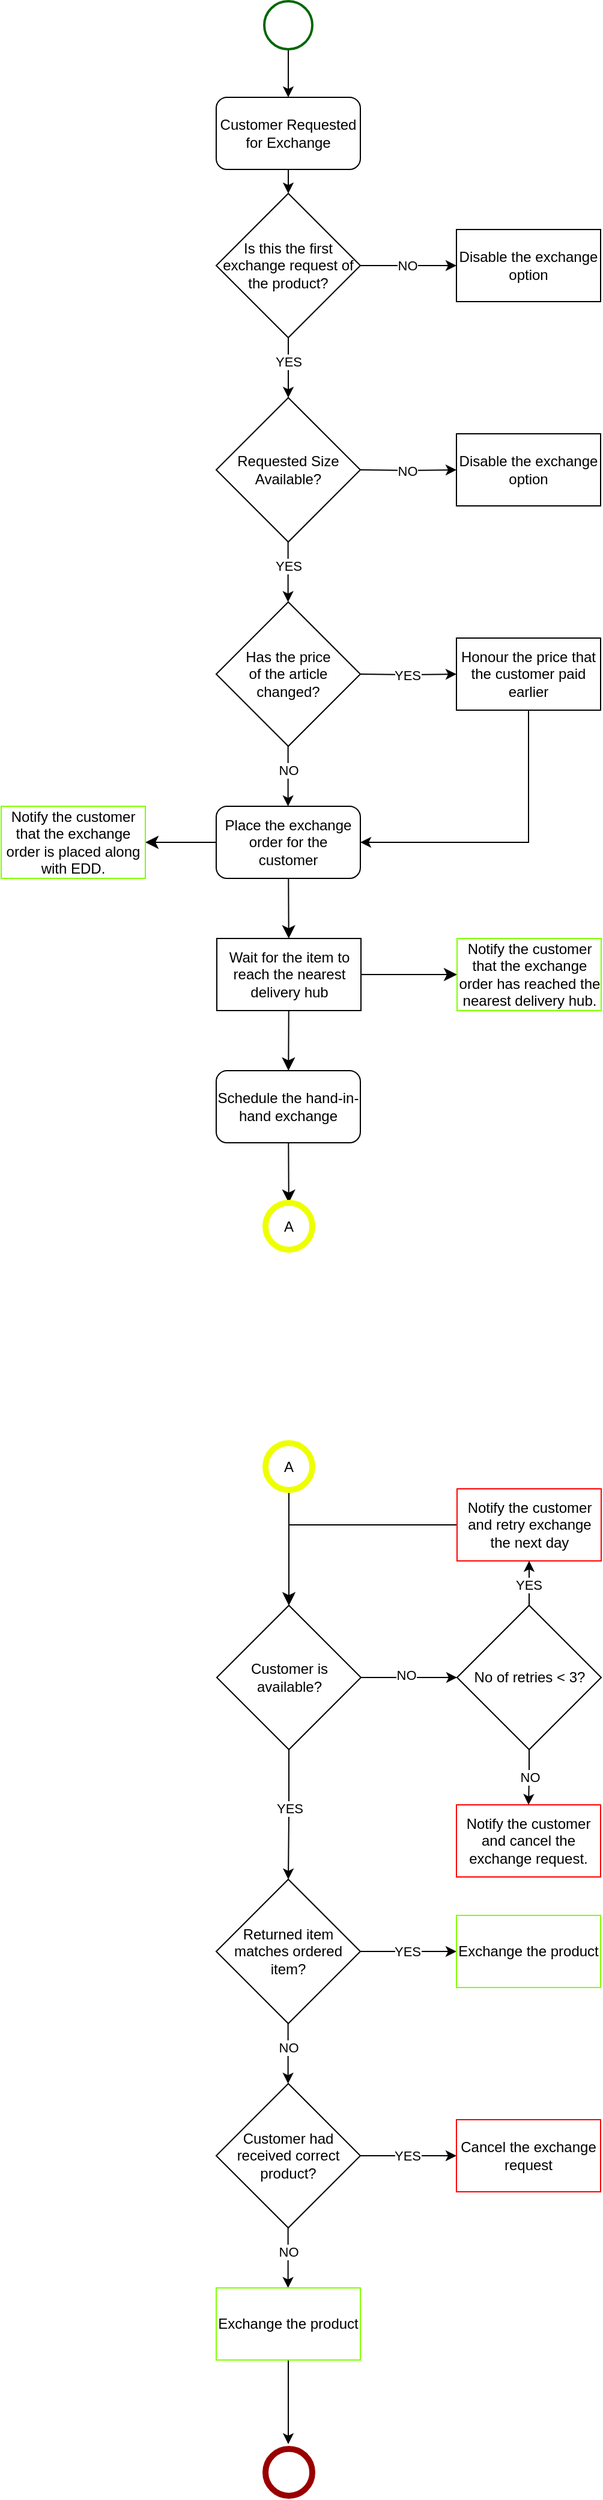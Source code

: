 <mxfile version="21.7.4" type="github">
  <diagram name="Page-1" id="W3rRGqENTHbZlLEFgb1b">
    <mxGraphModel dx="756" dy="464" grid="1" gridSize="10" guides="1" tooltips="1" connect="1" arrows="1" fold="1" page="1" pageScale="1" pageWidth="850" pageHeight="1100" math="0" shadow="0">
      <root>
        <mxCell id="0" />
        <mxCell id="1" parent="0" />
        <mxCell id="ScidtNdO1ESNn-v9GQUH-6" style="edgeStyle=orthogonalEdgeStyle;rounded=0;orthogonalLoop=1;jettySize=auto;html=1;exitX=0.5;exitY=1;exitDx=0;exitDy=0;entryX=0.5;entryY=0;entryDx=0;entryDy=0;" parent="1" source="ScidtNdO1ESNn-v9GQUH-1" target="ScidtNdO1ESNn-v9GQUH-5" edge="1">
          <mxGeometry relative="1" as="geometry" />
        </mxCell>
        <mxCell id="ScidtNdO1ESNn-v9GQUH-1" value="Customer Requested for Exchange" style="rounded=1;whiteSpace=wrap;html=1;" parent="1" vertex="1">
          <mxGeometry x="359" y="120" width="120" height="60" as="geometry" />
        </mxCell>
        <mxCell id="ScidtNdO1ESNn-v9GQUH-4" style="edgeStyle=orthogonalEdgeStyle;rounded=0;orthogonalLoop=1;jettySize=auto;html=1;exitX=0.5;exitY=1;exitDx=0;exitDy=0;exitPerimeter=0;entryX=0.5;entryY=0;entryDx=0;entryDy=0;" parent="1" source="ScidtNdO1ESNn-v9GQUH-2" target="ScidtNdO1ESNn-v9GQUH-1" edge="1">
          <mxGeometry relative="1" as="geometry" />
        </mxCell>
        <mxCell id="ScidtNdO1ESNn-v9GQUH-2" value="" style="strokeWidth=2;html=1;shape=mxgraph.flowchart.start_2;whiteSpace=wrap;strokeColor=#006600;" parent="1" vertex="1">
          <mxGeometry x="399" y="40" width="40" height="40" as="geometry" />
        </mxCell>
        <mxCell id="ScidtNdO1ESNn-v9GQUH-12" style="edgeStyle=orthogonalEdgeStyle;rounded=0;orthogonalLoop=1;jettySize=auto;html=1;exitX=1;exitY=0.5;exitDx=0;exitDy=0;entryX=0;entryY=0.5;entryDx=0;entryDy=0;" parent="1" source="ScidtNdO1ESNn-v9GQUH-5" target="ScidtNdO1ESNn-v9GQUH-7" edge="1">
          <mxGeometry relative="1" as="geometry" />
        </mxCell>
        <mxCell id="ScidtNdO1ESNn-v9GQUH-13" value="NO" style="edgeLabel;html=1;align=center;verticalAlign=middle;resizable=0;points=[];" parent="ScidtNdO1ESNn-v9GQUH-12" vertex="1" connectable="0">
          <mxGeometry x="-0.033" relative="1" as="geometry">
            <mxPoint as="offset" />
          </mxGeometry>
        </mxCell>
        <mxCell id="ScidtNdO1ESNn-v9GQUH-14" style="edgeStyle=orthogonalEdgeStyle;rounded=0;orthogonalLoop=1;jettySize=auto;html=1;exitX=0.5;exitY=1;exitDx=0;exitDy=0;" parent="1" source="ScidtNdO1ESNn-v9GQUH-5" edge="1">
          <mxGeometry relative="1" as="geometry">
            <mxPoint x="419" y="370" as="targetPoint" />
          </mxGeometry>
        </mxCell>
        <mxCell id="oCVxNS5rtqSEk9UW2aVz-1" value="YES" style="edgeLabel;html=1;align=center;verticalAlign=middle;resizable=0;points=[];" parent="ScidtNdO1ESNn-v9GQUH-14" vertex="1" connectable="0">
          <mxGeometry x="-0.208" relative="1" as="geometry">
            <mxPoint as="offset" />
          </mxGeometry>
        </mxCell>
        <mxCell id="ScidtNdO1ESNn-v9GQUH-5" value="Is this the first exchange request of the product?" style="rhombus;whiteSpace=wrap;html=1;" parent="1" vertex="1">
          <mxGeometry x="359" y="200" width="120" height="120" as="geometry" />
        </mxCell>
        <mxCell id="ScidtNdO1ESNn-v9GQUH-7" value="Disable the exchange option" style="whiteSpace=wrap;html=1;" parent="1" vertex="1">
          <mxGeometry x="559" y="230" width="120" height="60" as="geometry" />
        </mxCell>
        <mxCell id="JA2g4LetsIYO5BSw-Kvd-1" value="Requested Size Available?" style="rhombus;whiteSpace=wrap;html=1;" parent="1" vertex="1">
          <mxGeometry x="359" y="370" width="120" height="120" as="geometry" />
        </mxCell>
        <mxCell id="JA2g4LetsIYO5BSw-Kvd-2" style="edgeStyle=orthogonalEdgeStyle;rounded=0;orthogonalLoop=1;jettySize=auto;html=1;exitX=1;exitY=0.5;exitDx=0;exitDy=0;entryX=0;entryY=0.5;entryDx=0;entryDy=0;" parent="1" target="JA2g4LetsIYO5BSw-Kvd-4" edge="1">
          <mxGeometry relative="1" as="geometry">
            <mxPoint x="479" y="430" as="sourcePoint" />
          </mxGeometry>
        </mxCell>
        <mxCell id="JA2g4LetsIYO5BSw-Kvd-3" value="NO" style="edgeLabel;html=1;align=center;verticalAlign=middle;resizable=0;points=[];" parent="JA2g4LetsIYO5BSw-Kvd-2" vertex="1" connectable="0">
          <mxGeometry x="-0.033" relative="1" as="geometry">
            <mxPoint as="offset" />
          </mxGeometry>
        </mxCell>
        <mxCell id="JA2g4LetsIYO5BSw-Kvd-4" value="Disable the exchange option" style="whiteSpace=wrap;html=1;" parent="1" vertex="1">
          <mxGeometry x="559" y="400" width="120" height="60" as="geometry" />
        </mxCell>
        <mxCell id="oCVxNS5rtqSEk9UW2aVz-3" style="edgeStyle=orthogonalEdgeStyle;rounded=0;orthogonalLoop=1;jettySize=auto;html=1;exitX=0.5;exitY=1;exitDx=0;exitDy=0;" parent="1" edge="1">
          <mxGeometry relative="1" as="geometry">
            <mxPoint x="418.81" y="540" as="targetPoint" />
            <mxPoint x="418.81" y="490" as="sourcePoint" />
          </mxGeometry>
        </mxCell>
        <mxCell id="oCVxNS5rtqSEk9UW2aVz-4" value="YES" style="edgeLabel;html=1;align=center;verticalAlign=middle;resizable=0;points=[];" parent="oCVxNS5rtqSEk9UW2aVz-3" vertex="1" connectable="0">
          <mxGeometry x="-0.208" relative="1" as="geometry">
            <mxPoint as="offset" />
          </mxGeometry>
        </mxCell>
        <mxCell id="oCVxNS5rtqSEk9UW2aVz-5" value="Has the price&lt;br&gt;of the article&lt;br&gt;changed?" style="rhombus;whiteSpace=wrap;html=1;" parent="1" vertex="1">
          <mxGeometry x="359" y="540" width="120" height="120" as="geometry" />
        </mxCell>
        <mxCell id="oCVxNS5rtqSEk9UW2aVz-6" style="edgeStyle=orthogonalEdgeStyle;rounded=0;orthogonalLoop=1;jettySize=auto;html=1;exitX=1;exitY=0.5;exitDx=0;exitDy=0;entryX=0;entryY=0.5;entryDx=0;entryDy=0;" parent="1" target="oCVxNS5rtqSEk9UW2aVz-8" edge="1">
          <mxGeometry relative="1" as="geometry">
            <mxPoint x="479" y="600" as="sourcePoint" />
          </mxGeometry>
        </mxCell>
        <mxCell id="oCVxNS5rtqSEk9UW2aVz-7" value="YES" style="edgeLabel;html=1;align=center;verticalAlign=middle;resizable=0;points=[];" parent="oCVxNS5rtqSEk9UW2aVz-6" vertex="1" connectable="0">
          <mxGeometry x="-0.033" relative="1" as="geometry">
            <mxPoint as="offset" />
          </mxGeometry>
        </mxCell>
        <mxCell id="oCVxNS5rtqSEk9UW2aVz-23" style="edgeStyle=orthogonalEdgeStyle;rounded=0;orthogonalLoop=1;jettySize=auto;html=1;entryX=1;entryY=0.5;entryDx=0;entryDy=0;" parent="1" source="oCVxNS5rtqSEk9UW2aVz-8" target="oCVxNS5rtqSEk9UW2aVz-21" edge="1">
          <mxGeometry relative="1" as="geometry">
            <Array as="points">
              <mxPoint x="619" y="740" />
            </Array>
          </mxGeometry>
        </mxCell>
        <mxCell id="oCVxNS5rtqSEk9UW2aVz-8" value="Honour the price that the customer paid earlier" style="whiteSpace=wrap;html=1;" parent="1" vertex="1">
          <mxGeometry x="559" y="570" width="120" height="60" as="geometry" />
        </mxCell>
        <mxCell id="oCVxNS5rtqSEk9UW2aVz-9" style="edgeStyle=orthogonalEdgeStyle;rounded=0;orthogonalLoop=1;jettySize=auto;html=1;exitX=0.5;exitY=1;exitDx=0;exitDy=0;" parent="1" edge="1">
          <mxGeometry relative="1" as="geometry">
            <mxPoint x="418.81" y="710" as="targetPoint" />
            <mxPoint x="418.81" y="660" as="sourcePoint" />
          </mxGeometry>
        </mxCell>
        <mxCell id="oCVxNS5rtqSEk9UW2aVz-10" value="NO" style="edgeLabel;html=1;align=center;verticalAlign=middle;resizable=0;points=[];" parent="oCVxNS5rtqSEk9UW2aVz-9" vertex="1" connectable="0">
          <mxGeometry x="-0.208" relative="1" as="geometry">
            <mxPoint as="offset" />
          </mxGeometry>
        </mxCell>
        <mxCell id="-Rj4HsypdWDS_JMWcQnK-2" value="" style="edgeStyle=none;curved=1;rounded=0;orthogonalLoop=1;jettySize=auto;html=1;fontSize=12;startSize=8;endSize=8;" edge="1" parent="1" source="oCVxNS5rtqSEk9UW2aVz-21" target="UO_pKAjwZwLIk6cYcGZx-12">
          <mxGeometry relative="1" as="geometry" />
        </mxCell>
        <mxCell id="-Rj4HsypdWDS_JMWcQnK-13" style="edgeStyle=none;curved=1;rounded=0;orthogonalLoop=1;jettySize=auto;html=1;exitX=0;exitY=0.5;exitDx=0;exitDy=0;entryX=1;entryY=0.5;entryDx=0;entryDy=0;fontSize=12;startSize=8;endSize=8;" edge="1" parent="1" source="oCVxNS5rtqSEk9UW2aVz-21" target="-Rj4HsypdWDS_JMWcQnK-12">
          <mxGeometry relative="1" as="geometry" />
        </mxCell>
        <mxCell id="oCVxNS5rtqSEk9UW2aVz-21" value="Place the exchange order for the customer" style="rounded=1;whiteSpace=wrap;html=1;" parent="1" vertex="1">
          <mxGeometry x="359" y="710" width="120" height="60" as="geometry" />
        </mxCell>
        <mxCell id="-Rj4HsypdWDS_JMWcQnK-6" value="" style="edgeStyle=none;curved=1;rounded=0;orthogonalLoop=1;jettySize=auto;html=1;fontSize=12;startSize=8;endSize=8;" edge="1" parent="1" source="NZ-VTRtyp2TgSuCaYria-1" target="-Rj4HsypdWDS_JMWcQnK-4">
          <mxGeometry relative="1" as="geometry" />
        </mxCell>
        <mxCell id="NZ-VTRtyp2TgSuCaYria-1" value="Schedule the hand-in-hand exchange" style="rounded=1;whiteSpace=wrap;html=1;" parent="1" vertex="1">
          <mxGeometry x="359" y="930" width="120" height="60" as="geometry" />
        </mxCell>
        <mxCell id="NZ-VTRtyp2TgSuCaYria-4" value="Returned item matches ordered item?" style="rhombus;whiteSpace=wrap;html=1;" parent="1" vertex="1">
          <mxGeometry x="359" y="1603" width="120" height="120" as="geometry" />
        </mxCell>
        <mxCell id="NZ-VTRtyp2TgSuCaYria-5" style="edgeStyle=orthogonalEdgeStyle;rounded=0;orthogonalLoop=1;jettySize=auto;html=1;exitX=0.5;exitY=1;exitDx=0;exitDy=0;" parent="1" edge="1">
          <mxGeometry relative="1" as="geometry">
            <mxPoint x="418.81" y="1773" as="targetPoint" />
            <mxPoint x="418.81" y="1723" as="sourcePoint" />
          </mxGeometry>
        </mxCell>
        <mxCell id="NZ-VTRtyp2TgSuCaYria-6" value="NO" style="edgeLabel;html=1;align=center;verticalAlign=middle;resizable=0;points=[];" parent="NZ-VTRtyp2TgSuCaYria-5" vertex="1" connectable="0">
          <mxGeometry x="-0.208" relative="1" as="geometry">
            <mxPoint as="offset" />
          </mxGeometry>
        </mxCell>
        <mxCell id="NZ-VTRtyp2TgSuCaYria-7" style="edgeStyle=orthogonalEdgeStyle;rounded=0;orthogonalLoop=1;jettySize=auto;html=1;exitX=1;exitY=0.5;exitDx=0;exitDy=0;entryX=0;entryY=0.5;entryDx=0;entryDy=0;" parent="1" edge="1">
          <mxGeometry relative="1" as="geometry">
            <mxPoint x="479" y="1663" as="sourcePoint" />
            <mxPoint x="559" y="1663" as="targetPoint" />
          </mxGeometry>
        </mxCell>
        <mxCell id="NZ-VTRtyp2TgSuCaYria-8" value="YES" style="edgeLabel;html=1;align=center;verticalAlign=middle;resizable=0;points=[];" parent="NZ-VTRtyp2TgSuCaYria-7" vertex="1" connectable="0">
          <mxGeometry x="-0.033" relative="1" as="geometry">
            <mxPoint as="offset" />
          </mxGeometry>
        </mxCell>
        <mxCell id="NZ-VTRtyp2TgSuCaYria-10" value="Exchange the product" style="whiteSpace=wrap;html=1;strokeColor=#80FF00;" parent="1" vertex="1">
          <mxGeometry x="559" y="1633" width="120" height="60" as="geometry" />
        </mxCell>
        <mxCell id="UO_pKAjwZwLIk6cYcGZx-1" value="Customer had received correct product?" style="rhombus;whiteSpace=wrap;html=1;" parent="1" vertex="1">
          <mxGeometry x="359" y="1773" width="120" height="120" as="geometry" />
        </mxCell>
        <mxCell id="UO_pKAjwZwLIk6cYcGZx-2" style="edgeStyle=orthogonalEdgeStyle;rounded=0;orthogonalLoop=1;jettySize=auto;html=1;exitX=1;exitY=0.5;exitDx=0;exitDy=0;entryX=0;entryY=0.5;entryDx=0;entryDy=0;" parent="1" edge="1">
          <mxGeometry relative="1" as="geometry">
            <mxPoint x="479" y="1833" as="sourcePoint" />
            <mxPoint x="559" y="1833" as="targetPoint" />
          </mxGeometry>
        </mxCell>
        <mxCell id="UO_pKAjwZwLIk6cYcGZx-3" value="YES" style="edgeLabel;html=1;align=center;verticalAlign=middle;resizable=0;points=[];" parent="UO_pKAjwZwLIk6cYcGZx-2" vertex="1" connectable="0">
          <mxGeometry x="-0.033" relative="1" as="geometry">
            <mxPoint as="offset" />
          </mxGeometry>
        </mxCell>
        <mxCell id="UO_pKAjwZwLIk6cYcGZx-4" style="edgeStyle=orthogonalEdgeStyle;rounded=0;orthogonalLoop=1;jettySize=auto;html=1;exitX=0.5;exitY=1;exitDx=0;exitDy=0;" parent="1" edge="1">
          <mxGeometry relative="1" as="geometry">
            <mxPoint x="418.81" y="1943" as="targetPoint" />
            <mxPoint x="418.81" y="1893" as="sourcePoint" />
          </mxGeometry>
        </mxCell>
        <mxCell id="UO_pKAjwZwLIk6cYcGZx-5" value="NO" style="edgeLabel;html=1;align=center;verticalAlign=middle;resizable=0;points=[];" parent="UO_pKAjwZwLIk6cYcGZx-4" vertex="1" connectable="0">
          <mxGeometry x="-0.208" relative="1" as="geometry">
            <mxPoint as="offset" />
          </mxGeometry>
        </mxCell>
        <mxCell id="UO_pKAjwZwLIk6cYcGZx-6" value="Cancel the exchange request" style="whiteSpace=wrap;html=1;strokeColor=#FF0000;" parent="1" vertex="1">
          <mxGeometry x="559" y="1803" width="120" height="60" as="geometry" />
        </mxCell>
        <mxCell id="UO_pKAjwZwLIk6cYcGZx-9" value="" style="edgeStyle=orthogonalEdgeStyle;rounded=0;orthogonalLoop=1;jettySize=auto;html=1;" parent="1" source="UO_pKAjwZwLIk6cYcGZx-7" edge="1">
          <mxGeometry relative="1" as="geometry">
            <mxPoint x="419" y="2073" as="targetPoint" />
          </mxGeometry>
        </mxCell>
        <mxCell id="UO_pKAjwZwLIk6cYcGZx-7" value="Exchange the product" style="whiteSpace=wrap;html=1;strokeColor=#80FF00;" parent="1" vertex="1">
          <mxGeometry x="359" y="1943" width="120" height="60" as="geometry" />
        </mxCell>
        <mxCell id="UO_pKAjwZwLIk6cYcGZx-10" value="" style="shape=ellipse;html=1;dashed=0;whiteSpace=wrap;aspect=fixed;strokeWidth=5;perimeter=ellipsePerimeter;strokeColor=#990000;" parent="1" vertex="1">
          <mxGeometry x="400" y="2077" width="39" height="39" as="geometry" />
        </mxCell>
        <mxCell id="-Rj4HsypdWDS_JMWcQnK-3" value="" style="edgeStyle=none;curved=1;rounded=0;orthogonalLoop=1;jettySize=auto;html=1;fontSize=12;startSize=8;endSize=8;" edge="1" parent="1" source="UO_pKAjwZwLIk6cYcGZx-12" target="NZ-VTRtyp2TgSuCaYria-1">
          <mxGeometry relative="1" as="geometry" />
        </mxCell>
        <mxCell id="-Rj4HsypdWDS_JMWcQnK-15" style="edgeStyle=none;curved=1;rounded=0;orthogonalLoop=1;jettySize=auto;html=1;exitX=1;exitY=0.5;exitDx=0;exitDy=0;fontSize=12;startSize=8;endSize=8;" edge="1" parent="1" source="UO_pKAjwZwLIk6cYcGZx-12" target="-Rj4HsypdWDS_JMWcQnK-14">
          <mxGeometry relative="1" as="geometry" />
        </mxCell>
        <mxCell id="UO_pKAjwZwLIk6cYcGZx-12" value="Wait for the item to reach the nearest delivery hub" style="rounded=0;whiteSpace=wrap;html=1;" parent="1" vertex="1">
          <mxGeometry x="359.5" y="820" width="120" height="60" as="geometry" />
        </mxCell>
        <mxCell id="UO_pKAjwZwLIk6cYcGZx-22" value="" style="edgeStyle=orthogonalEdgeStyle;rounded=0;orthogonalLoop=1;jettySize=auto;html=1;entryX=0.5;entryY=0;entryDx=0;entryDy=0;" parent="1" source="UO_pKAjwZwLIk6cYcGZx-14" target="NZ-VTRtyp2TgSuCaYria-4" edge="1">
          <mxGeometry relative="1" as="geometry">
            <mxPoint x="419.5" y="1575" as="targetPoint" />
          </mxGeometry>
        </mxCell>
        <mxCell id="UO_pKAjwZwLIk6cYcGZx-23" value="YES" style="edgeLabel;html=1;align=center;verticalAlign=middle;resizable=0;points=[];" parent="UO_pKAjwZwLIk6cYcGZx-22" vertex="1" connectable="0">
          <mxGeometry x="-0.103" relative="1" as="geometry">
            <mxPoint as="offset" />
          </mxGeometry>
        </mxCell>
        <mxCell id="UO_pKAjwZwLIk6cYcGZx-31" value="" style="edgeStyle=orthogonalEdgeStyle;rounded=0;orthogonalLoop=1;jettySize=auto;html=1;" parent="1" source="UO_pKAjwZwLIk6cYcGZx-14" target="UO_pKAjwZwLIk6cYcGZx-30" edge="1">
          <mxGeometry relative="1" as="geometry" />
        </mxCell>
        <mxCell id="UO_pKAjwZwLIk6cYcGZx-35" value="NO" style="edgeLabel;html=1;align=center;verticalAlign=middle;resizable=0;points=[];" parent="UO_pKAjwZwLIk6cYcGZx-31" vertex="1" connectable="0">
          <mxGeometry x="-0.087" y="2" relative="1" as="geometry">
            <mxPoint x="1" as="offset" />
          </mxGeometry>
        </mxCell>
        <mxCell id="UO_pKAjwZwLIk6cYcGZx-14" value="Customer is available?" style="rhombus;whiteSpace=wrap;html=1;" parent="1" vertex="1">
          <mxGeometry x="359.5" y="1375" width="120" height="120" as="geometry" />
        </mxCell>
        <mxCell id="UO_pKAjwZwLIk6cYcGZx-50" style="edgeStyle=orthogonalEdgeStyle;rounded=0;orthogonalLoop=1;jettySize=auto;html=1;exitX=0;exitY=0.5;exitDx=0;exitDy=0;entryX=0.5;entryY=0;entryDx=0;entryDy=0;" parent="1" source="UO_pKAjwZwLIk6cYcGZx-26" target="UO_pKAjwZwLIk6cYcGZx-14" edge="1">
          <mxGeometry relative="1" as="geometry" />
        </mxCell>
        <mxCell id="UO_pKAjwZwLIk6cYcGZx-26" value="Notify the customer and retry exchange the next day" style="whiteSpace=wrap;html=1;strokeColor=#FF0000;" parent="1" vertex="1">
          <mxGeometry x="559.5" y="1278" width="120" height="60" as="geometry" />
        </mxCell>
        <mxCell id="UO_pKAjwZwLIk6cYcGZx-40" value="" style="edgeStyle=orthogonalEdgeStyle;rounded=0;orthogonalLoop=1;jettySize=auto;html=1;" parent="1" source="UO_pKAjwZwLIk6cYcGZx-30" target="UO_pKAjwZwLIk6cYcGZx-26" edge="1">
          <mxGeometry relative="1" as="geometry" />
        </mxCell>
        <mxCell id="UO_pKAjwZwLIk6cYcGZx-43" value="YES" style="edgeLabel;html=1;align=center;verticalAlign=middle;resizable=0;points=[];" parent="UO_pKAjwZwLIk6cYcGZx-40" vertex="1" connectable="0">
          <mxGeometry x="-0.191" y="1" relative="1" as="geometry">
            <mxPoint as="offset" />
          </mxGeometry>
        </mxCell>
        <mxCell id="UO_pKAjwZwLIk6cYcGZx-48" value="" style="edgeStyle=orthogonalEdgeStyle;rounded=0;orthogonalLoop=1;jettySize=auto;html=1;" parent="1" source="UO_pKAjwZwLIk6cYcGZx-30" target="UO_pKAjwZwLIk6cYcGZx-47" edge="1">
          <mxGeometry relative="1" as="geometry" />
        </mxCell>
        <mxCell id="UO_pKAjwZwLIk6cYcGZx-49" value="NO" style="edgeLabel;html=1;align=center;verticalAlign=middle;resizable=0;points=[];" parent="UO_pKAjwZwLIk6cYcGZx-48" vertex="1" connectable="0">
          <mxGeometry x="-0.038" relative="1" as="geometry">
            <mxPoint as="offset" />
          </mxGeometry>
        </mxCell>
        <mxCell id="UO_pKAjwZwLIk6cYcGZx-30" value="No of retries &amp;lt; 3?" style="rhombus;whiteSpace=wrap;html=1;" parent="1" vertex="1">
          <mxGeometry x="559.5" y="1375" width="120" height="120" as="geometry" />
        </mxCell>
        <mxCell id="UO_pKAjwZwLIk6cYcGZx-47" value="Notify the customer and cancel the exchange request." style="whiteSpace=wrap;html=1;strokeColor=#FF0000;" parent="1" vertex="1">
          <mxGeometry x="559" y="1541" width="120" height="60" as="geometry" />
        </mxCell>
        <mxCell id="-Rj4HsypdWDS_JMWcQnK-4" value="A" style="shape=ellipse;html=1;dashed=0;whiteSpace=wrap;aspect=fixed;strokeWidth=5;perimeter=ellipsePerimeter;strokeColor=#eeff00;gradientColor=none;" vertex="1" parent="1">
          <mxGeometry x="400" y="1040" width="39" height="39" as="geometry" />
        </mxCell>
        <mxCell id="-Rj4HsypdWDS_JMWcQnK-8" value="" style="edgeStyle=none;curved=1;rounded=0;orthogonalLoop=1;jettySize=auto;html=1;fontSize=12;startSize=8;endSize=8;" edge="1" parent="1" source="-Rj4HsypdWDS_JMWcQnK-7" target="UO_pKAjwZwLIk6cYcGZx-14">
          <mxGeometry relative="1" as="geometry" />
        </mxCell>
        <mxCell id="-Rj4HsypdWDS_JMWcQnK-7" value="A" style="shape=ellipse;html=1;dashed=0;whiteSpace=wrap;aspect=fixed;strokeWidth=5;perimeter=ellipsePerimeter;strokeColor=#eeff00;gradientColor=none;" vertex="1" parent="1">
          <mxGeometry x="400" y="1240" width="39" height="39" as="geometry" />
        </mxCell>
        <mxCell id="-Rj4HsypdWDS_JMWcQnK-12" value="Notify the customer that the exchange order is placed along with EDD." style="rounded=0;whiteSpace=wrap;html=1;strokeColor=#80FF00;" vertex="1" parent="1">
          <mxGeometry x="180" y="710" width="120" height="60" as="geometry" />
        </mxCell>
        <mxCell id="-Rj4HsypdWDS_JMWcQnK-14" value="Notify the customer that the exchange order has reached the nearest delivery hub." style="rounded=0;whiteSpace=wrap;html=1;strokeColor=#80FF00;" vertex="1" parent="1">
          <mxGeometry x="559.5" y="820" width="120" height="60" as="geometry" />
        </mxCell>
      </root>
    </mxGraphModel>
  </diagram>
</mxfile>
